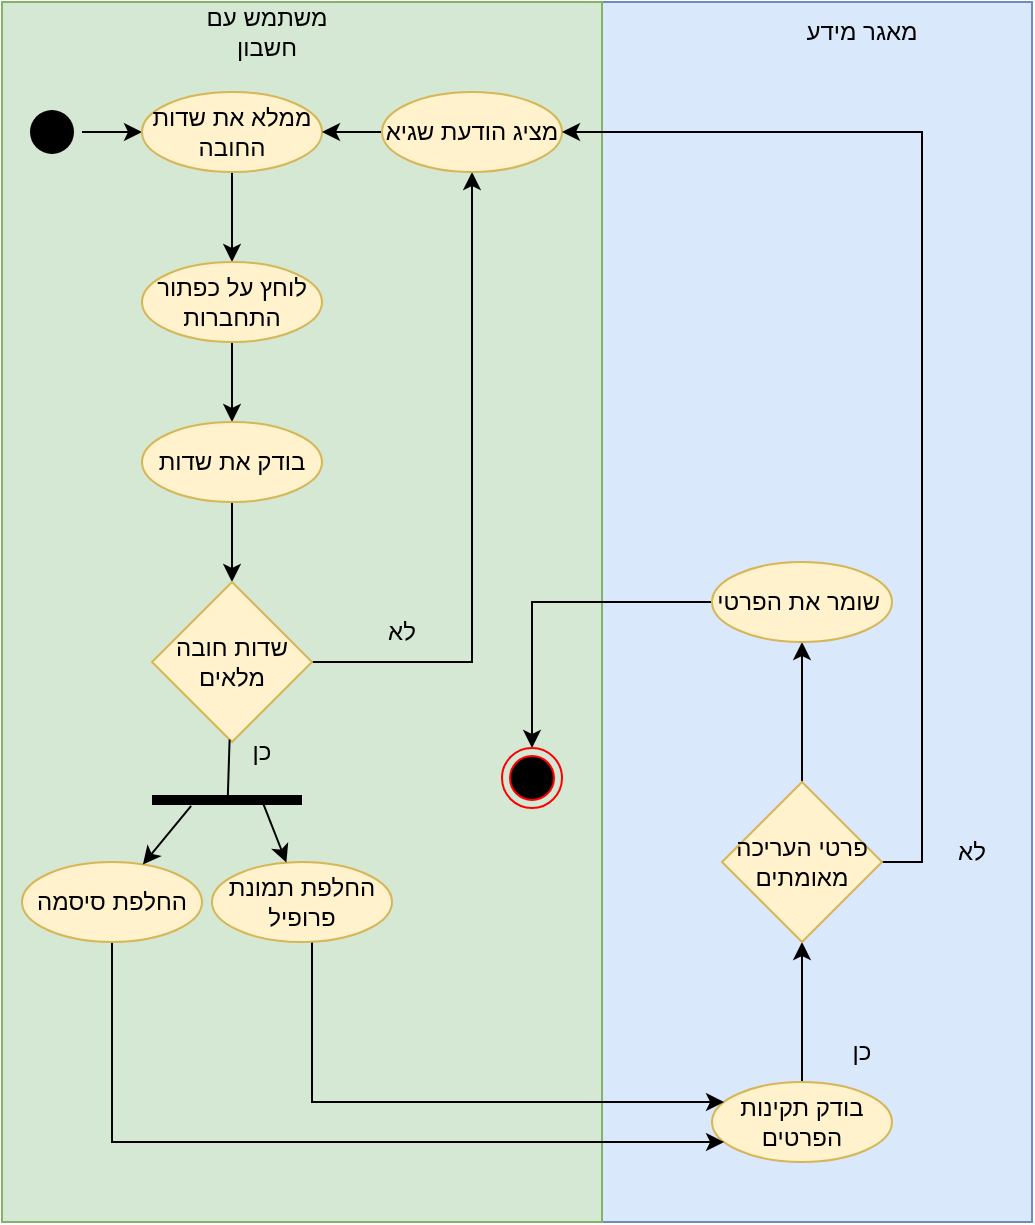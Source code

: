 <mxfile version="16.1.2" type="device"><diagram id="g9lhYggf2Zyeb5iV6gkM" name="‫עמוד-1‬"><mxGraphModel dx="711" dy="1318" grid="1" gridSize="10" guides="1" tooltips="1" connect="1" arrows="1" fold="1" page="1" pageScale="1" pageWidth="827" pageHeight="1169" math="0" shadow="0"><root><mxCell id="0"/><mxCell id="1" parent="0"/><mxCell id="gv6XtaEwMbAXDRqlpYDm-1" value="" style="whiteSpace=wrap;html=1;shadow=0;fillColor=#dae8fc;strokeColor=#6c8ebf;" vertex="1" parent="1"><mxGeometry x="335" y="190" width="220" height="610" as="geometry"/></mxCell><mxCell id="gv6XtaEwMbAXDRqlpYDm-2" value="" style="whiteSpace=wrap;html=1;shadow=0;fillColor=#d5e8d4;strokeColor=#82b366;" vertex="1" parent="1"><mxGeometry x="40" y="190" width="300" height="610" as="geometry"/></mxCell><mxCell id="gv6XtaEwMbAXDRqlpYDm-3" value="" style="edgeStyle=orthogonalEdgeStyle;rounded=0;orthogonalLoop=1;jettySize=auto;html=1;" edge="1" parent="1" source="gv6XtaEwMbAXDRqlpYDm-4" target="gv6XtaEwMbAXDRqlpYDm-6"><mxGeometry relative="1" as="geometry"/></mxCell><mxCell id="gv6XtaEwMbAXDRqlpYDm-4" value="" style="ellipse;html=1;shape=endState;fillColor=#000000;strokeColor=none;shadow=0;" vertex="1" parent="1"><mxGeometry x="50" y="240" width="30" height="30" as="geometry"/></mxCell><mxCell id="gv6XtaEwMbAXDRqlpYDm-5" value="" style="edgeStyle=orthogonalEdgeStyle;rounded=0;orthogonalLoop=1;jettySize=auto;html=1;" edge="1" parent="1" source="gv6XtaEwMbAXDRqlpYDm-6" target="gv6XtaEwMbAXDRqlpYDm-8"><mxGeometry relative="1" as="geometry"/></mxCell><mxCell id="gv6XtaEwMbAXDRqlpYDm-6" value="ממלא את שדות החובה" style="ellipse;whiteSpace=wrap;html=1;shadow=0;fillColor=#fff2cc;strokeColor=#d6b656;" vertex="1" parent="1"><mxGeometry x="110" y="235" width="90" height="40" as="geometry"/></mxCell><mxCell id="gv6XtaEwMbAXDRqlpYDm-7" value="" style="edgeStyle=orthogonalEdgeStyle;rounded=0;orthogonalLoop=1;jettySize=auto;html=1;" edge="1" parent="1" source="gv6XtaEwMbAXDRqlpYDm-8" target="gv6XtaEwMbAXDRqlpYDm-10"><mxGeometry relative="1" as="geometry"/></mxCell><mxCell id="gv6XtaEwMbAXDRqlpYDm-8" value="לוחץ על כפתור התחברות" style="ellipse;whiteSpace=wrap;html=1;shadow=0;fillColor=#fff2cc;strokeColor=#d6b656;" vertex="1" parent="1"><mxGeometry x="110" y="320" width="90" height="40" as="geometry"/></mxCell><mxCell id="gv6XtaEwMbAXDRqlpYDm-9" value="" style="edgeStyle=orthogonalEdgeStyle;rounded=0;orthogonalLoop=1;jettySize=auto;html=1;" edge="1" parent="1" source="gv6XtaEwMbAXDRqlpYDm-10" target="gv6XtaEwMbAXDRqlpYDm-13"><mxGeometry relative="1" as="geometry"/></mxCell><mxCell id="gv6XtaEwMbAXDRqlpYDm-10" value="בודק את שדות" style="ellipse;whiteSpace=wrap;html=1;shadow=0;fillColor=#fff2cc;strokeColor=#d6b656;" vertex="1" parent="1"><mxGeometry x="110" y="400" width="90" height="40" as="geometry"/></mxCell><mxCell id="gv6XtaEwMbAXDRqlpYDm-11" style="edgeStyle=orthogonalEdgeStyle;rounded=0;orthogonalLoop=1;jettySize=auto;html=1;" edge="1" parent="1" source="gv6XtaEwMbAXDRqlpYDm-13" target="gv6XtaEwMbAXDRqlpYDm-15"><mxGeometry relative="1" as="geometry"/></mxCell><mxCell id="gv6XtaEwMbAXDRqlpYDm-13" value="שדות חובה מלאים" style="rhombus;whiteSpace=wrap;html=1;shadow=0;fillColor=#fff2cc;strokeColor=#d6b656;" vertex="1" parent="1"><mxGeometry x="115" y="480" width="80" height="80" as="geometry"/></mxCell><mxCell id="gv6XtaEwMbAXDRqlpYDm-14" value="" style="edgeStyle=orthogonalEdgeStyle;rounded=0;orthogonalLoop=1;jettySize=auto;html=1;" edge="1" parent="1" source="gv6XtaEwMbAXDRqlpYDm-15" target="gv6XtaEwMbAXDRqlpYDm-6"><mxGeometry relative="1" as="geometry"/></mxCell><mxCell id="gv6XtaEwMbAXDRqlpYDm-15" value="מציג הודעת שגיא" style="ellipse;whiteSpace=wrap;html=1;shadow=0;fillColor=#fff2cc;strokeColor=#d6b656;" vertex="1" parent="1"><mxGeometry x="230" y="235" width="90" height="40" as="geometry"/></mxCell><mxCell id="gv6XtaEwMbAXDRqlpYDm-16" value="לא" style="text;html=1;strokeColor=none;fillColor=none;align=center;verticalAlign=middle;whiteSpace=wrap;rounded=0;shadow=0;" vertex="1" parent="1"><mxGeometry x="210" y="490" width="60" height="30" as="geometry"/></mxCell><mxCell id="gv6XtaEwMbAXDRqlpYDm-17" value="" style="edgeStyle=orthogonalEdgeStyle;rounded=0;sketch=0;orthogonalLoop=1;jettySize=auto;html=1;" edge="1" parent="1" source="gv6XtaEwMbAXDRqlpYDm-18" target="gv6XtaEwMbAXDRqlpYDm-21"><mxGeometry relative="1" as="geometry"/></mxCell><mxCell id="gv6XtaEwMbAXDRqlpYDm-18" value="בודק תקינות הפרטים" style="ellipse;whiteSpace=wrap;html=1;shadow=0;fillColor=#fff2cc;strokeColor=#d6b656;" vertex="1" parent="1"><mxGeometry x="395" y="730" width="90" height="40" as="geometry"/></mxCell><mxCell id="gv6XtaEwMbAXDRqlpYDm-19" style="edgeStyle=orthogonalEdgeStyle;rounded=0;sketch=0;orthogonalLoop=1;jettySize=auto;html=1;entryX=1;entryY=0.5;entryDx=0;entryDy=0;exitX=1;exitY=0.5;exitDx=0;exitDy=0;" edge="1" parent="1" source="gv6XtaEwMbAXDRqlpYDm-21" target="gv6XtaEwMbAXDRqlpYDm-15"><mxGeometry relative="1" as="geometry"/></mxCell><mxCell id="gv6XtaEwMbAXDRqlpYDm-20" style="edgeStyle=orthogonalEdgeStyle;rounded=0;sketch=0;orthogonalLoop=1;jettySize=auto;html=1;" edge="1" parent="1" source="gv6XtaEwMbAXDRqlpYDm-21" target="gv6XtaEwMbAXDRqlpYDm-25"><mxGeometry relative="1" as="geometry"/></mxCell><mxCell id="gv6XtaEwMbAXDRqlpYDm-21" value="פרטי העריכה מאומתים" style="rhombus;whiteSpace=wrap;html=1;fillColor=#fff2cc;strokeColor=#d6b656;shadow=0;" vertex="1" parent="1"><mxGeometry x="400" y="580" width="80" height="80" as="geometry"/></mxCell><mxCell id="gv6XtaEwMbAXDRqlpYDm-22" value="כן" style="text;html=1;strokeColor=none;fillColor=none;align=center;verticalAlign=middle;whiteSpace=wrap;rounded=0;shadow=0;" vertex="1" parent="1"><mxGeometry x="140" y="550" width="60" height="30" as="geometry"/></mxCell><mxCell id="gv6XtaEwMbAXDRqlpYDm-23" value="לא" style="text;html=1;strokeColor=none;fillColor=none;align=center;verticalAlign=middle;whiteSpace=wrap;rounded=0;shadow=0;" vertex="1" parent="1"><mxGeometry x="495" y="600" width="60" height="30" as="geometry"/></mxCell><mxCell id="gv6XtaEwMbAXDRqlpYDm-24" style="edgeStyle=orthogonalEdgeStyle;rounded=0;sketch=0;orthogonalLoop=1;jettySize=auto;html=1;" edge="1" parent="1" source="gv6XtaEwMbAXDRqlpYDm-25" target="gv6XtaEwMbAXDRqlpYDm-29"><mxGeometry relative="1" as="geometry"><mxPoint x="260" y="680" as="targetPoint"/></mxGeometry></mxCell><mxCell id="gv6XtaEwMbAXDRqlpYDm-25" value="שומר את הפרטי&amp;nbsp;" style="ellipse;whiteSpace=wrap;html=1;shadow=0;fillColor=#fff2cc;strokeColor=#d6b656;" vertex="1" parent="1"><mxGeometry x="395" y="470" width="90" height="40" as="geometry"/></mxCell><mxCell id="gv6XtaEwMbAXDRqlpYDm-26" value="כן" style="text;html=1;strokeColor=none;fillColor=none;align=center;verticalAlign=middle;whiteSpace=wrap;rounded=0;shadow=0;" vertex="1" parent="1"><mxGeometry x="440" y="700" width="60" height="30" as="geometry"/></mxCell><mxCell id="gv6XtaEwMbAXDRqlpYDm-29" value="" style="ellipse;html=1;shape=endState;fillColor=#000000;strokeColor=#ff0000;shadow=0;" vertex="1" parent="1"><mxGeometry x="290" y="563" width="30" height="30" as="geometry"/></mxCell><mxCell id="gv6XtaEwMbAXDRqlpYDm-30" value="משתמש עם חשבון" style="text;html=1;strokeColor=none;fillColor=none;align=center;verticalAlign=middle;whiteSpace=wrap;rounded=0;shadow=0;" vertex="1" parent="1"><mxGeometry x="125" y="190" width="95" height="30" as="geometry"/></mxCell><mxCell id="gv6XtaEwMbAXDRqlpYDm-31" value="מאגר מידע" style="text;html=1;strokeColor=none;fillColor=none;align=center;verticalAlign=middle;whiteSpace=wrap;rounded=0;shadow=0;" vertex="1" parent="1"><mxGeometry x="440" y="190" width="60" height="30" as="geometry"/></mxCell><mxCell id="gv6XtaEwMbAXDRqlpYDm-33" value="" style="line;strokeWidth=5;fillColor=none;align=left;verticalAlign=middle;spacingTop=-1;spacingLeft=3;spacingRight=3;rotatable=0;labelPosition=right;points=[];portConstraint=eastwest;" vertex="1" parent="1"><mxGeometry x="115" y="585" width="75" height="8" as="geometry"/></mxCell><mxCell id="gv6XtaEwMbAXDRqlpYDm-37" value="" style="endArrow=none;html=1;rounded=0;entryX=0.505;entryY=0.429;entryDx=0;entryDy=0;entryPerimeter=0;" edge="1" parent="1" source="gv6XtaEwMbAXDRqlpYDm-13" target="gv6XtaEwMbAXDRqlpYDm-33"><mxGeometry width="50" height="50" relative="1" as="geometry"><mxPoint x="280" y="470" as="sourcePoint"/><mxPoint x="330" y="420" as="targetPoint"/></mxGeometry></mxCell><mxCell id="gv6XtaEwMbAXDRqlpYDm-42" style="edgeStyle=orthogonalEdgeStyle;rounded=0;orthogonalLoop=1;jettySize=auto;html=1;" edge="1" parent="1" source="gv6XtaEwMbAXDRqlpYDm-38" target="gv6XtaEwMbAXDRqlpYDm-18"><mxGeometry relative="1" as="geometry"><Array as="points"><mxPoint x="95" y="760"/></Array></mxGeometry></mxCell><mxCell id="gv6XtaEwMbAXDRqlpYDm-38" value="החלפת סיסמה" style="ellipse;whiteSpace=wrap;html=1;shadow=0;fillColor=#fff2cc;strokeColor=#d6b656;" vertex="1" parent="1"><mxGeometry x="50" y="620" width="90" height="40" as="geometry"/></mxCell><mxCell id="gv6XtaEwMbAXDRqlpYDm-39" value="" style="endArrow=classic;html=1;rounded=0;exitX=0.261;exitY=0.864;exitDx=0;exitDy=0;exitPerimeter=0;" edge="1" parent="1" source="gv6XtaEwMbAXDRqlpYDm-33" target="gv6XtaEwMbAXDRqlpYDm-38"><mxGeometry width="50" height="50" relative="1" as="geometry"><mxPoint x="190" y="540" as="sourcePoint"/><mxPoint x="240" y="490" as="targetPoint"/></mxGeometry></mxCell><mxCell id="gv6XtaEwMbAXDRqlpYDm-43" style="edgeStyle=orthogonalEdgeStyle;rounded=0;orthogonalLoop=1;jettySize=auto;html=1;" edge="1" parent="1" source="gv6XtaEwMbAXDRqlpYDm-40" target="gv6XtaEwMbAXDRqlpYDm-18"><mxGeometry relative="1" as="geometry"><Array as="points"><mxPoint x="195" y="740"/></Array></mxGeometry></mxCell><mxCell id="gv6XtaEwMbAXDRqlpYDm-40" value="החלפת תמונת פרופיל" style="ellipse;whiteSpace=wrap;html=1;shadow=0;fillColor=#fff2cc;strokeColor=#d6b656;" vertex="1" parent="1"><mxGeometry x="145" y="620" width="90" height="40" as="geometry"/></mxCell><mxCell id="gv6XtaEwMbAXDRqlpYDm-41" value="" style="endArrow=classic;html=1;rounded=0;exitX=0.733;exitY=0.523;exitDx=0;exitDy=0;exitPerimeter=0;" edge="1" parent="1" source="gv6XtaEwMbAXDRqlpYDm-33" target="gv6XtaEwMbAXDRqlpYDm-40"><mxGeometry width="50" height="50" relative="1" as="geometry"><mxPoint x="144.575" y="601.912" as="sourcePoint"/><mxPoint x="120.523" y="631.228" as="targetPoint"/></mxGeometry></mxCell></root></mxGraphModel></diagram></mxfile>